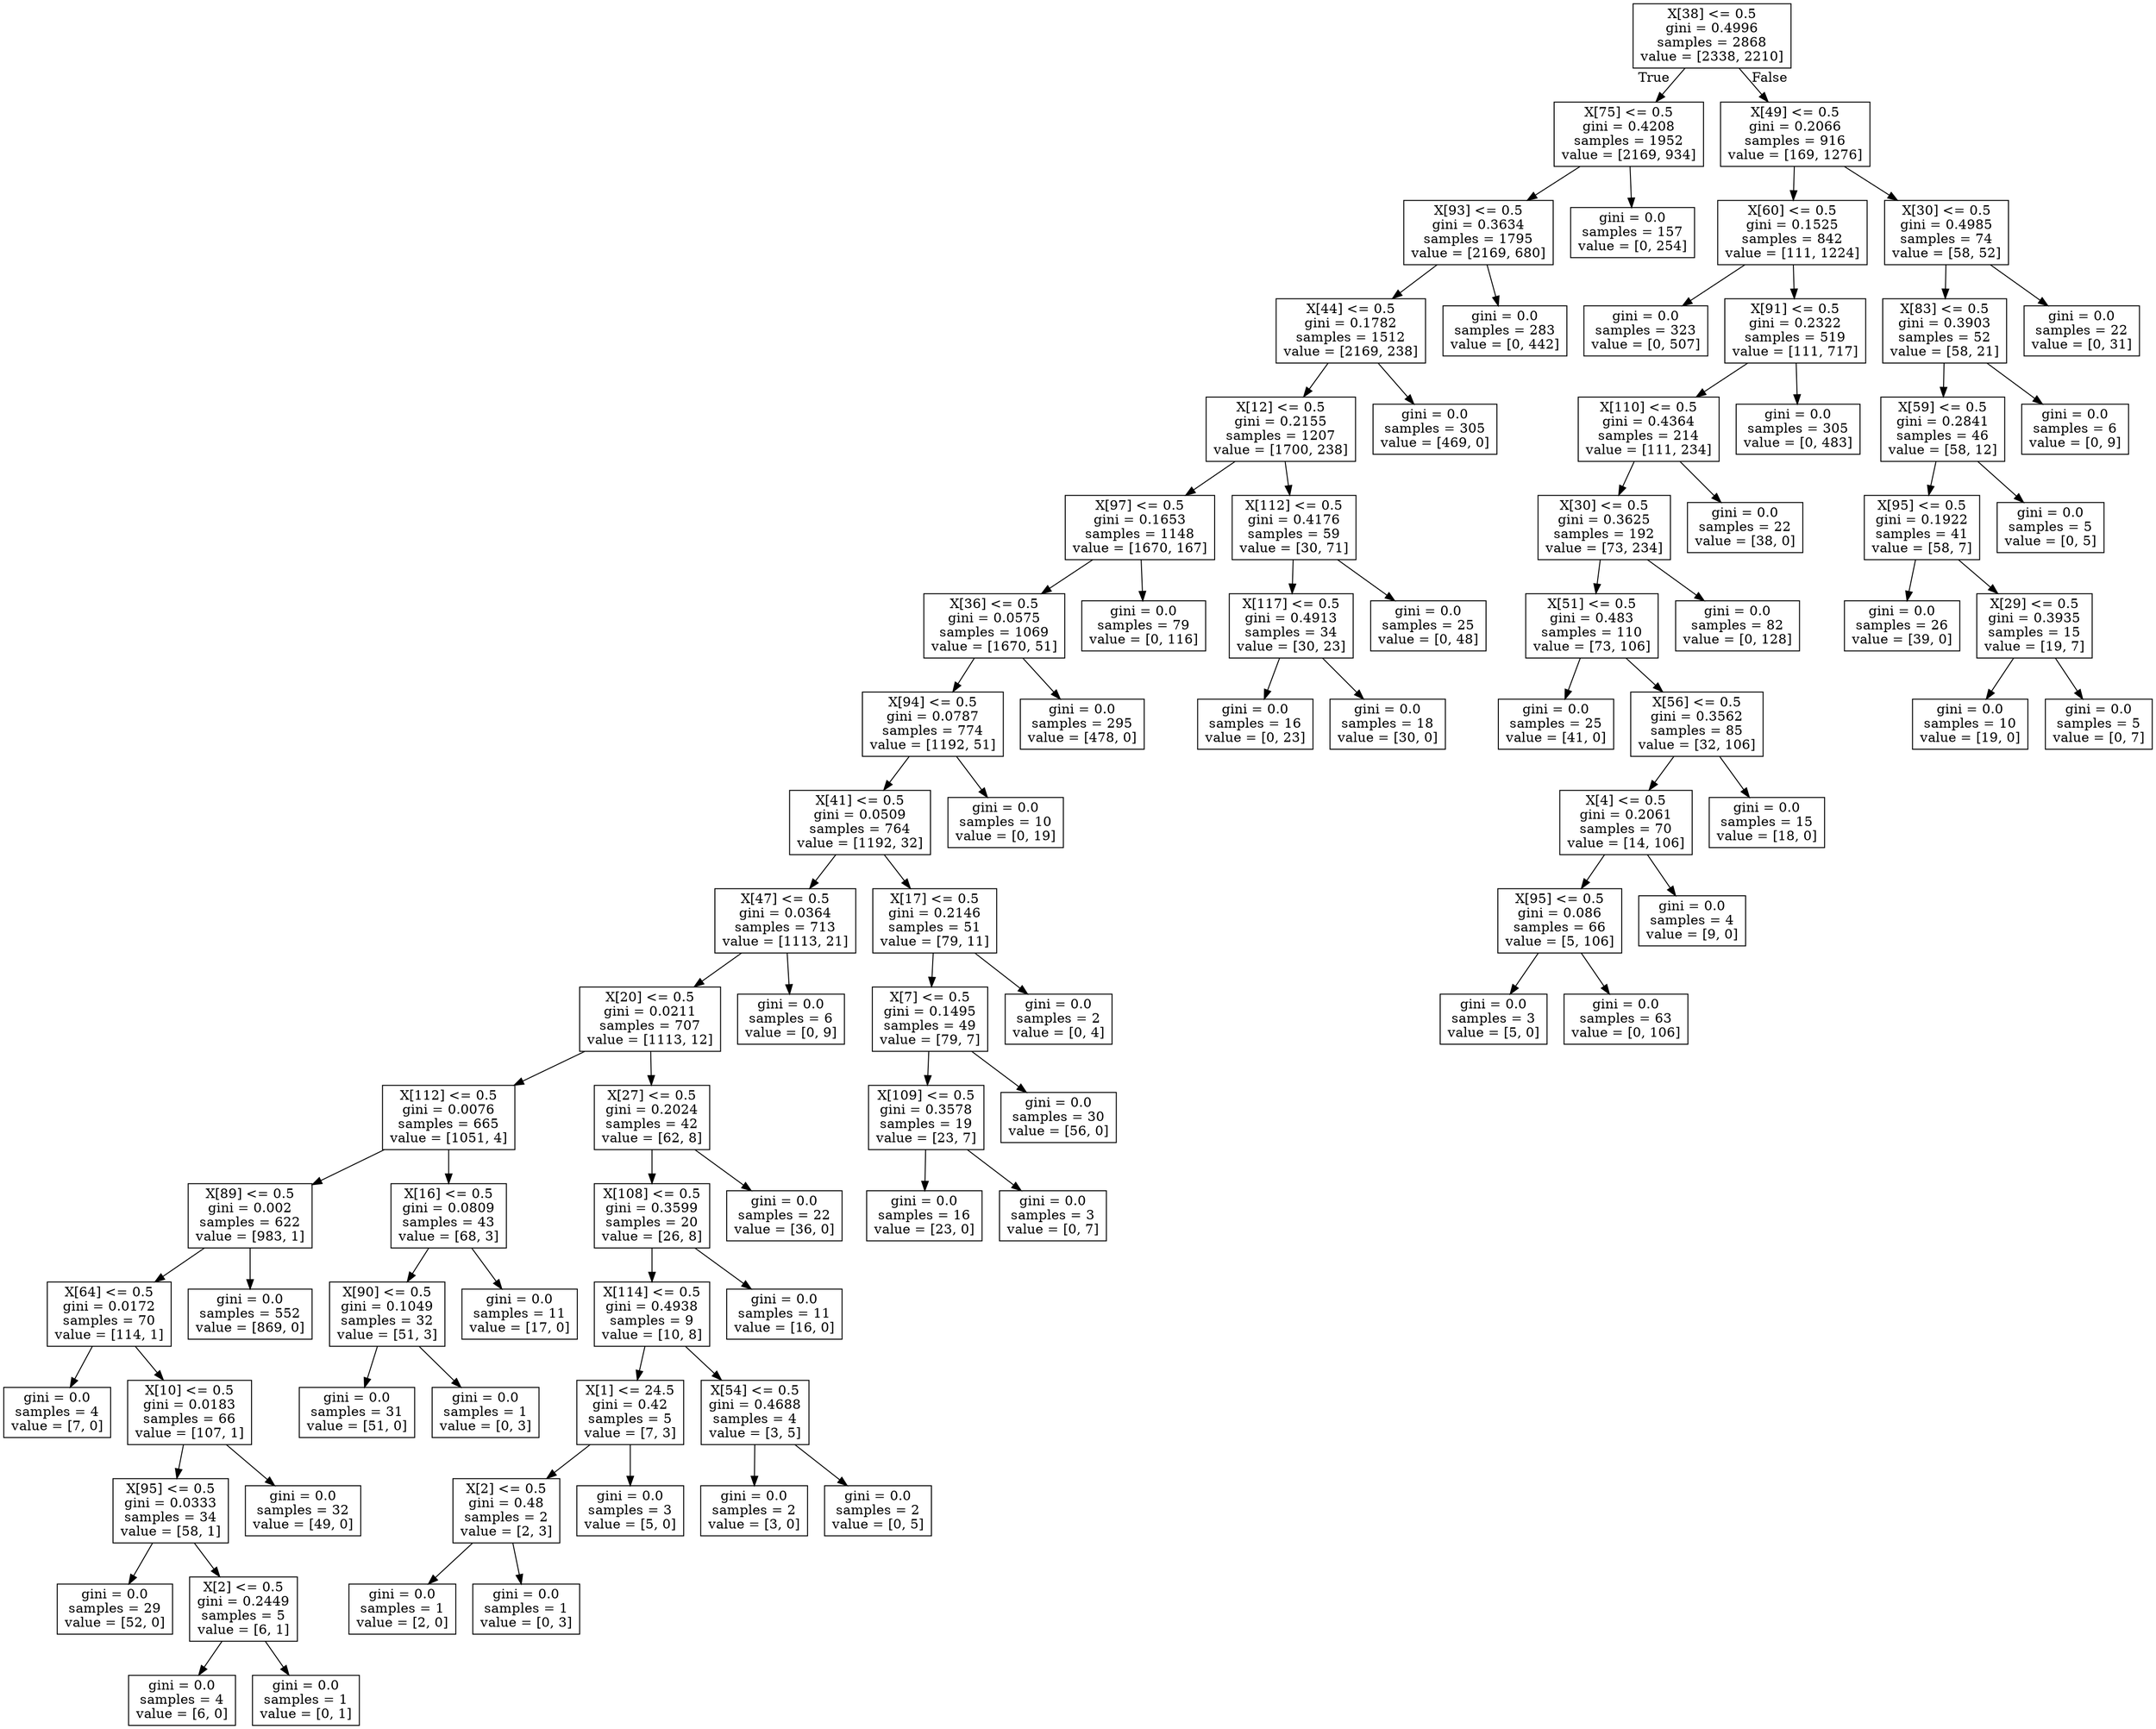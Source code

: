 digraph Tree {
node [shape=box] ;
0 [label="X[38] <= 0.5\ngini = 0.4996\nsamples = 2868\nvalue = [2338, 2210]"] ;
1 [label="X[75] <= 0.5\ngini = 0.4208\nsamples = 1952\nvalue = [2169, 934]"] ;
0 -> 1 [labeldistance=2.5, labelangle=45, headlabel="True"] ;
2 [label="X[93] <= 0.5\ngini = 0.3634\nsamples = 1795\nvalue = [2169, 680]"] ;
1 -> 2 ;
3 [label="X[44] <= 0.5\ngini = 0.1782\nsamples = 1512\nvalue = [2169, 238]"] ;
2 -> 3 ;
4 [label="X[12] <= 0.5\ngini = 0.2155\nsamples = 1207\nvalue = [1700, 238]"] ;
3 -> 4 ;
5 [label="X[97] <= 0.5\ngini = 0.1653\nsamples = 1148\nvalue = [1670, 167]"] ;
4 -> 5 ;
6 [label="X[36] <= 0.5\ngini = 0.0575\nsamples = 1069\nvalue = [1670, 51]"] ;
5 -> 6 ;
7 [label="X[94] <= 0.5\ngini = 0.0787\nsamples = 774\nvalue = [1192, 51]"] ;
6 -> 7 ;
8 [label="X[41] <= 0.5\ngini = 0.0509\nsamples = 764\nvalue = [1192, 32]"] ;
7 -> 8 ;
9 [label="X[47] <= 0.5\ngini = 0.0364\nsamples = 713\nvalue = [1113, 21]"] ;
8 -> 9 ;
10 [label="X[20] <= 0.5\ngini = 0.0211\nsamples = 707\nvalue = [1113, 12]"] ;
9 -> 10 ;
11 [label="X[112] <= 0.5\ngini = 0.0076\nsamples = 665\nvalue = [1051, 4]"] ;
10 -> 11 ;
12 [label="X[89] <= 0.5\ngini = 0.002\nsamples = 622\nvalue = [983, 1]"] ;
11 -> 12 ;
13 [label="X[64] <= 0.5\ngini = 0.0172\nsamples = 70\nvalue = [114, 1]"] ;
12 -> 13 ;
14 [label="gini = 0.0\nsamples = 4\nvalue = [7, 0]"] ;
13 -> 14 ;
15 [label="X[10] <= 0.5\ngini = 0.0183\nsamples = 66\nvalue = [107, 1]"] ;
13 -> 15 ;
16 [label="X[95] <= 0.5\ngini = 0.0333\nsamples = 34\nvalue = [58, 1]"] ;
15 -> 16 ;
17 [label="gini = 0.0\nsamples = 29\nvalue = [52, 0]"] ;
16 -> 17 ;
18 [label="X[2] <= 0.5\ngini = 0.2449\nsamples = 5\nvalue = [6, 1]"] ;
16 -> 18 ;
19 [label="gini = 0.0\nsamples = 4\nvalue = [6, 0]"] ;
18 -> 19 ;
20 [label="gini = 0.0\nsamples = 1\nvalue = [0, 1]"] ;
18 -> 20 ;
21 [label="gini = 0.0\nsamples = 32\nvalue = [49, 0]"] ;
15 -> 21 ;
22 [label="gini = 0.0\nsamples = 552\nvalue = [869, 0]"] ;
12 -> 22 ;
23 [label="X[16] <= 0.5\ngini = 0.0809\nsamples = 43\nvalue = [68, 3]"] ;
11 -> 23 ;
24 [label="X[90] <= 0.5\ngini = 0.1049\nsamples = 32\nvalue = [51, 3]"] ;
23 -> 24 ;
25 [label="gini = 0.0\nsamples = 31\nvalue = [51, 0]"] ;
24 -> 25 ;
26 [label="gini = 0.0\nsamples = 1\nvalue = [0, 3]"] ;
24 -> 26 ;
27 [label="gini = 0.0\nsamples = 11\nvalue = [17, 0]"] ;
23 -> 27 ;
28 [label="X[27] <= 0.5\ngini = 0.2024\nsamples = 42\nvalue = [62, 8]"] ;
10 -> 28 ;
29 [label="X[108] <= 0.5\ngini = 0.3599\nsamples = 20\nvalue = [26, 8]"] ;
28 -> 29 ;
30 [label="X[114] <= 0.5\ngini = 0.4938\nsamples = 9\nvalue = [10, 8]"] ;
29 -> 30 ;
31 [label="X[1] <= 24.5\ngini = 0.42\nsamples = 5\nvalue = [7, 3]"] ;
30 -> 31 ;
32 [label="X[2] <= 0.5\ngini = 0.48\nsamples = 2\nvalue = [2, 3]"] ;
31 -> 32 ;
33 [label="gini = 0.0\nsamples = 1\nvalue = [2, 0]"] ;
32 -> 33 ;
34 [label="gini = 0.0\nsamples = 1\nvalue = [0, 3]"] ;
32 -> 34 ;
35 [label="gini = 0.0\nsamples = 3\nvalue = [5, 0]"] ;
31 -> 35 ;
36 [label="X[54] <= 0.5\ngini = 0.4688\nsamples = 4\nvalue = [3, 5]"] ;
30 -> 36 ;
37 [label="gini = 0.0\nsamples = 2\nvalue = [3, 0]"] ;
36 -> 37 ;
38 [label="gini = 0.0\nsamples = 2\nvalue = [0, 5]"] ;
36 -> 38 ;
39 [label="gini = 0.0\nsamples = 11\nvalue = [16, 0]"] ;
29 -> 39 ;
40 [label="gini = 0.0\nsamples = 22\nvalue = [36, 0]"] ;
28 -> 40 ;
41 [label="gini = 0.0\nsamples = 6\nvalue = [0, 9]"] ;
9 -> 41 ;
42 [label="X[17] <= 0.5\ngini = 0.2146\nsamples = 51\nvalue = [79, 11]"] ;
8 -> 42 ;
43 [label="X[7] <= 0.5\ngini = 0.1495\nsamples = 49\nvalue = [79, 7]"] ;
42 -> 43 ;
44 [label="X[109] <= 0.5\ngini = 0.3578\nsamples = 19\nvalue = [23, 7]"] ;
43 -> 44 ;
45 [label="gini = 0.0\nsamples = 16\nvalue = [23, 0]"] ;
44 -> 45 ;
46 [label="gini = 0.0\nsamples = 3\nvalue = [0, 7]"] ;
44 -> 46 ;
47 [label="gini = 0.0\nsamples = 30\nvalue = [56, 0]"] ;
43 -> 47 ;
48 [label="gini = 0.0\nsamples = 2\nvalue = [0, 4]"] ;
42 -> 48 ;
49 [label="gini = 0.0\nsamples = 10\nvalue = [0, 19]"] ;
7 -> 49 ;
50 [label="gini = 0.0\nsamples = 295\nvalue = [478, 0]"] ;
6 -> 50 ;
51 [label="gini = 0.0\nsamples = 79\nvalue = [0, 116]"] ;
5 -> 51 ;
52 [label="X[112] <= 0.5\ngini = 0.4176\nsamples = 59\nvalue = [30, 71]"] ;
4 -> 52 ;
53 [label="X[117] <= 0.5\ngini = 0.4913\nsamples = 34\nvalue = [30, 23]"] ;
52 -> 53 ;
54 [label="gini = 0.0\nsamples = 16\nvalue = [0, 23]"] ;
53 -> 54 ;
55 [label="gini = 0.0\nsamples = 18\nvalue = [30, 0]"] ;
53 -> 55 ;
56 [label="gini = 0.0\nsamples = 25\nvalue = [0, 48]"] ;
52 -> 56 ;
57 [label="gini = 0.0\nsamples = 305\nvalue = [469, 0]"] ;
3 -> 57 ;
58 [label="gini = 0.0\nsamples = 283\nvalue = [0, 442]"] ;
2 -> 58 ;
59 [label="gini = 0.0\nsamples = 157\nvalue = [0, 254]"] ;
1 -> 59 ;
60 [label="X[49] <= 0.5\ngini = 0.2066\nsamples = 916\nvalue = [169, 1276]"] ;
0 -> 60 [labeldistance=2.5, labelangle=-45, headlabel="False"] ;
61 [label="X[60] <= 0.5\ngini = 0.1525\nsamples = 842\nvalue = [111, 1224]"] ;
60 -> 61 ;
62 [label="gini = 0.0\nsamples = 323\nvalue = [0, 507]"] ;
61 -> 62 ;
63 [label="X[91] <= 0.5\ngini = 0.2322\nsamples = 519\nvalue = [111, 717]"] ;
61 -> 63 ;
64 [label="X[110] <= 0.5\ngini = 0.4364\nsamples = 214\nvalue = [111, 234]"] ;
63 -> 64 ;
65 [label="X[30] <= 0.5\ngini = 0.3625\nsamples = 192\nvalue = [73, 234]"] ;
64 -> 65 ;
66 [label="X[51] <= 0.5\ngini = 0.483\nsamples = 110\nvalue = [73, 106]"] ;
65 -> 66 ;
67 [label="gini = 0.0\nsamples = 25\nvalue = [41, 0]"] ;
66 -> 67 ;
68 [label="X[56] <= 0.5\ngini = 0.3562\nsamples = 85\nvalue = [32, 106]"] ;
66 -> 68 ;
69 [label="X[4] <= 0.5\ngini = 0.2061\nsamples = 70\nvalue = [14, 106]"] ;
68 -> 69 ;
70 [label="X[95] <= 0.5\ngini = 0.086\nsamples = 66\nvalue = [5, 106]"] ;
69 -> 70 ;
71 [label="gini = 0.0\nsamples = 3\nvalue = [5, 0]"] ;
70 -> 71 ;
72 [label="gini = 0.0\nsamples = 63\nvalue = [0, 106]"] ;
70 -> 72 ;
73 [label="gini = 0.0\nsamples = 4\nvalue = [9, 0]"] ;
69 -> 73 ;
74 [label="gini = 0.0\nsamples = 15\nvalue = [18, 0]"] ;
68 -> 74 ;
75 [label="gini = 0.0\nsamples = 82\nvalue = [0, 128]"] ;
65 -> 75 ;
76 [label="gini = 0.0\nsamples = 22\nvalue = [38, 0]"] ;
64 -> 76 ;
77 [label="gini = 0.0\nsamples = 305\nvalue = [0, 483]"] ;
63 -> 77 ;
78 [label="X[30] <= 0.5\ngini = 0.4985\nsamples = 74\nvalue = [58, 52]"] ;
60 -> 78 ;
79 [label="X[83] <= 0.5\ngini = 0.3903\nsamples = 52\nvalue = [58, 21]"] ;
78 -> 79 ;
80 [label="X[59] <= 0.5\ngini = 0.2841\nsamples = 46\nvalue = [58, 12]"] ;
79 -> 80 ;
81 [label="X[95] <= 0.5\ngini = 0.1922\nsamples = 41\nvalue = [58, 7]"] ;
80 -> 81 ;
82 [label="gini = 0.0\nsamples = 26\nvalue = [39, 0]"] ;
81 -> 82 ;
83 [label="X[29] <= 0.5\ngini = 0.3935\nsamples = 15\nvalue = [19, 7]"] ;
81 -> 83 ;
84 [label="gini = 0.0\nsamples = 10\nvalue = [19, 0]"] ;
83 -> 84 ;
85 [label="gini = 0.0\nsamples = 5\nvalue = [0, 7]"] ;
83 -> 85 ;
86 [label="gini = 0.0\nsamples = 5\nvalue = [0, 5]"] ;
80 -> 86 ;
87 [label="gini = 0.0\nsamples = 6\nvalue = [0, 9]"] ;
79 -> 87 ;
88 [label="gini = 0.0\nsamples = 22\nvalue = [0, 31]"] ;
78 -> 88 ;
}